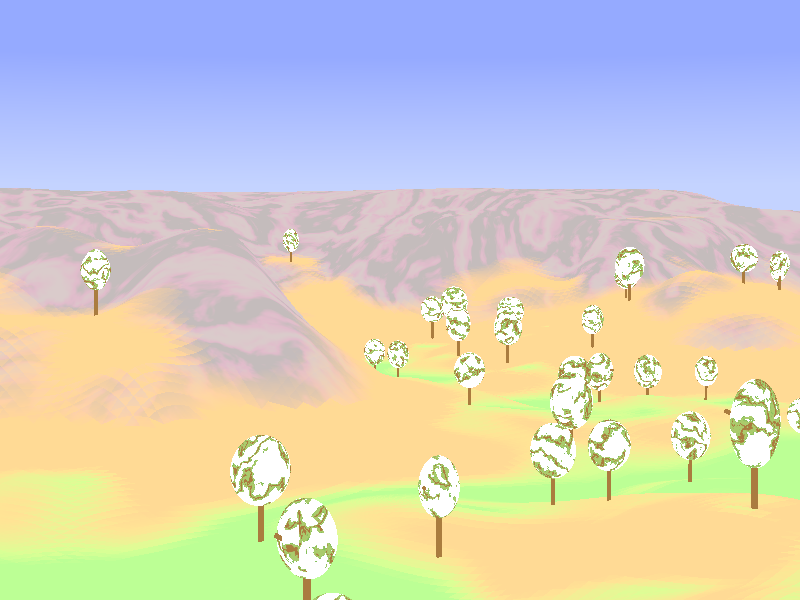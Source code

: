// Persistence Of Vision Ray Tracer Scene Description File
// File: landscape.pov
// Vers: 3.5
// Desc: Use of 'trace' for placing objects on isosurfaces/heightfields
//       Furthermore showing the following techniques:
//          - use of piment functions for creatig isosurface terrain
//          - use function image type for heightfields
//          - slope pattern
//          - random variation of objects using rand() and macros
//          - nested #while loops for placing objects in a grid
//          - creation of simple trees using partly transparent textures
//
// Date: June 2001
// Auth: Christoph Hormann

// -w320 -h240
// -w512 -h384 +a0.3

#version 3.5;

#declare Test_Render=false;   // use simplified trees if true
#declare use_iso=false;       // use an isosurface object (HF with function image type otherwise)
#declare Viewpoint=1;

global_settings {
  assumed_gamma 1
  max_trace_level 25      
  noise_generator 2
}


#if (Viewpoint=1)
  camera {
    //location    <3.7, -0.55, 0.3>    
    location    <3.0, 2.3, 0.3>
    direction   y
    sky         z
    up          z
    right       (4/3)*x
    look_at     <0.0, 0.0, 0.1>
    angle       32
  }
#else
  camera {
    location    <7, 14, 7>
    direction   y
    sky         z
    up          z
    right       (4/3)*x
    look_at     <0.0, 0.0, 0.0>
    angle       32
  }
#end

light_source {               
  <1.0, 4.0, 1.3>*100000
  color rgb <1.5, 1.4, 1.1>
}

// -------- Sky -------------
sphere {
  0,1
  texture {
    pigment {
      gradient z
      color_map {
        [0.03 color rgb <0.55, 0.65, 1.0> ]
        [0.12 color rgb <0.30, 0.40, 1.0> ]
      }
    }
    finish { ambient 1 diffuse 0 }
  }
  scale 1000
  no_shadow
  hollow on
}

// -------- random seeds for the Trees -------------
#declare Seed=seed(2);
#declare Seed2=seed(1);


// -------- Tree textures -------------
#if (Test_Render)
  // simple textures for test renders
  #declare T_Wood=
  texture {
    pigment { color rgb <1, 0, 0> }
  }

  #declare T_Tree=
  texture {
    pigment { color rgb <1, 0, 0> }
  }

#else
  #declare T_Wood=
  texture {
    pigment { color rgb <0.4, 0.2, 0.05> }
    finish {
      specular 0.3
      diffuse 0.5
    }
    normal {
      bozo 0.6
      scale <0.1, 0.1, 0.5>
    }
  }

  #declare T_Tree=
  texture {
    pigment {
      agate
      color_map {
        [0.77 color rgbt 1]
        [0.77 color rgb <0.2, 0.5, 0.10> ]
        [0.85 color rgb <0.4, 0.6, 0.15> ]
        [0.97 color rgb <0.4, 0.6, 0.15> ]
        [0.99 color rgb <0.4, 0.2, 0.05> ]
      }
      scale 0.5
      warp { turbulence 0.4 }
    }
    finish {
      diffuse 0.5
      brilliance 1.5
      ambient 0.07
    }
    normal {
      wrinkles 0.6
      scale 0.5
    }
  }
#end

// -------- Tree macro -------------
#macro TreeA (Size)
  union {
    cylinder { 0, Size*z, Size*0.04 }       // Trunk
    union {                                 // Roots
      cylinder { 0, -Size*0.30*z, Size*0.025 rotate (40+rand(Seed)*20)*x rotate rand(Seed2)*360*z }
      cylinder { 0, -Size*0.25*z, Size*0.020 rotate (40+rand(Seed)*20)*x rotate rand(Seed2)*360*z }
      cylinder { 0, -Size*0.27*z, Size*0.022 rotate (40+rand(Seed)*20)*x rotate rand(Seed2)*360*z }
    }

    union {                                 // Branches
      cylinder {
        0, Size*0.35*z, Size*0.025
        rotate (40+rand(Seed)*35)*x
        rotate rand(Seed2)*360*z
        translate Size*(0.7+0.3*rand(Seed))*z
      }
      cylinder {
        0, Size*0.40*z, Size*0.026
        rotate (40+rand(Seed)*35)*x
        rotate rand(Seed2)*360*z
        translate Size*(0.7+0.3*rand(Seed))*z
      }
      cylinder {
        0, Size*0.27*z, Size*0.022
        rotate (40+rand(Seed)*35)*x
        rotate rand(Seed2)*360*z
        translate Size*(0.7+0.3*rand(Seed))*z
      }
    }

    #if (Test_Render)                       // Foliage
      sphere {
        Size*z, Size*(0.4+rand(Seed)*0.15)
        scale <rand(Seed)*0.5+0.5, rand(Seed)*0.5+0.5, 1>
        texture { T_Tree scale Size translate rand(Seed)*6 }
      }
    #else
      union {
        sphere {
          Size*z, Size*(0.4+rand(Seed)*0.15)
          scale <rand(Seed)*0.5+0.5, rand(Seed)*0.5+0.5, 1>
          texture { T_Tree scale Size translate rand(Seed)*6 }
        }
        sphere {
          Size*z, Size*(0.3+rand(Seed)*0.15)
          scale <rand(Seed)*0.5+0.5, rand(Seed)*0.5+0.5, 1>
          texture { T_Tree scale Size translate rand(Seed)*6 }
        }
        sphere {
          Size*z, Size*(0.2+rand(Seed)*0.15)
          scale <rand(Seed)*0.5+0.5, rand(Seed)*0.5+0.5, 1>
          texture { T_Tree scale Size translate rand(Seed)*6 }
        }
        sphere {
          Size*z, Size*(0.3+rand(Seed)*0.15)
          scale <rand(Seed)*0.5+0.5, rand(Seed)*0.5+0.5, 1>
          texture { T_Tree scale Size translate rand(Seed)*6 }
        }
        sphere {
          Size*z, Size*(0.2+rand(Seed)*0.15)
          scale <rand(Seed)*0.5+0.5, rand(Seed)*0.5+0.5, 1>
          texture { T_Tree scale Size translate rand(Seed)*6 }
        }
        sphere {
          Size*z, Size*(0.3+rand(Seed)*0.15)
          scale <rand(Seed)*0.5+0.5, rand(Seed)*0.5+0.5, 1>
          texture { T_Tree scale Size translate rand(Seed)*6 }
        }
      }
    #end

    texture { T_Wood scale Size }
  }
#end


// -------- Terrain textures -------------
#declare T_Sand=
texture {
  pigment { color rgb <1.1, 0.7, 0.3> }
  finish { 
    specular 0.06 
    ambient <0.8, 0.9, 1.4>*0.1
  }
  normal {
    granite 0.3
    scale 0.1
  }
}

#declare T_Grass=
texture {
  pigment { color rgb <0.5, 1.15, 0.3> }
  finish {
    specular 0.1
    diffuse 0.3
    brilliance 1.6
    ambient <0.8, 0.9, 1.4>*0.03
  }
  normal {
    granite 0.5
    accuracy 0.01
    scale 0.12
  }
}

#declare T_Rock=
texture {
  pigment {
    agate
    color_map {
      [0.2 color rgb <0.55, 0.50, 0.50> ]
      [0.6 color rgb <0.75, 0.50, 0.60> ]
      [1.0 color rgb <0.70, 0.60, 0.60> ]
    }
    scale 0.2
    warp { turbulence 0.5 }
  }
  finish {
    specular 0.2
    diffuse 0.4
    ambient <0.8, 0.9, 1.4>*0.06
  }
  normal {
    granite 0.6
    scale 0.1
  }
}

#declare T_Terrain=
texture {
  slope { -z*0.8 altitude z }
  texture_map {
    [0.05 T_Grass ]
    [0.09 T_Sand  ]
    [0.19 T_Sand  ]
    [0.23 T_Rock  ]
  }
  translate -0.05*z
}

#if (use_iso)
  // -------- Use an isosurface for the terrain -------------

  #declare fnPig=   // Terrain shape function
  function{
    pigment {
      agate
      color_map {
        [0.0 color rgb 0.0]
        [0.3 color rgb 0.2]
        [0.7 color rgb 0.8]
        [1.0 color rgb 1.0]
      }
      warp { turbulence 0.01 }
      scale 5 
      translate <1.8, -6.7, 0>
    }
  }

  #declare Terrain_Obj=
  isosurface {

    function { z-fnPig(x, -y, 0).gray*0.4 }

    max_gradient 2.8
    //evaluate 1, 10, 0.99    // for evaluating max_gradient
    accuracy 0.02

    contained_by { box { <-3, -3, -0.1>, <3, 3, 0.41> } }

  }

#else
  // -------- Use a heightfield for the terrain -------------

  #declare Terrain_Obj=
  height_field {
    function 500,500 {
      pigment {
        agate
        color_map {
          [0.0 color rgb 0.0]
          [0.3 color rgb 0.2]
          [0.7 color rgb 0.8]
          [1.0 color rgb 1.0]
        }
        warp { turbulence 0.01 }
        scale 5 
        translate <1.8, -6.7, 0>
     
        translate <3, 3, 0>
        scale 1/6
        
        translate -0.5*y    
        scale <1, -1, 1>
        translate 0.5*y
      } 
    }

    rotate -90*x
    scale <6, 6, -0.4>
    translate <-3, -3, 0>
  }

#end

object {
  Terrain_Obj
  texture { T_Terrain }
}


// -------- Placing the trees -------------

#declare Spacing=0.24;
#declare Cnt=0;


#declare PosX=-3;

#while (PosX < 3)

  #declare PosY=-3;

  #while (PosY < 3)

    // trace function
    #declare Norm = <0, 0, 0>;
    #declare Start = <PosX+(rand(Seed)-0.5)*Spacing, PosY+(rand(Seed)-0.5)*Spacing, 1.0>;
    #declare Pos = trace (
                  Terrain_Obj,     // object to test
                  Start,           // starting point
                  -z,              // direction
                  Norm );          // normal


    #if (Norm.x != 0 | Norm.y != 0 | Norm.z != 0)   // if intersection is found, normal differs from 0
      #if ((vdot(Norm, z)>0.85) & (Pos.z < 0.25))
      // criteria for placing trees: not too steep and not too high
        object {
          TreeA (0.05+rand(Seed)*0.02)
          translate Pos
        }
        #declare Cnt=Cnt+1;
      #end
    #end

    #declare PosY=PosY+Spacing;

  #end

  #declare PosX=PosX+Spacing;
#end

#debug concat("Placed ", str(Cnt,0,0), " Trees\n")

